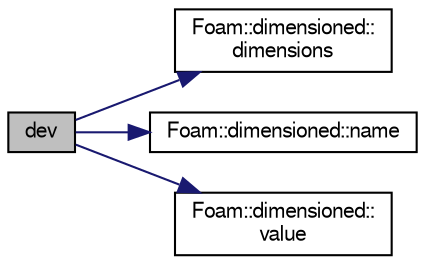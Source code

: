 digraph "dev"
{
  bgcolor="transparent";
  edge [fontname="FreeSans",fontsize="10",labelfontname="FreeSans",labelfontsize="10"];
  node [fontname="FreeSans",fontsize="10",shape=record];
  rankdir="LR";
  Node40767 [label="dev",height=0.2,width=0.4,color="black", fillcolor="grey75", style="filled", fontcolor="black"];
  Node40767 -> Node40768 [color="midnightblue",fontsize="10",style="solid",fontname="FreeSans"];
  Node40768 [label="Foam::dimensioned::\ldimensions",height=0.2,width=0.4,color="black",URL="$a26366.html#a512673c2674ca2d38885f1bb5f6994fb",tooltip="Return const reference to dimensions. "];
  Node40767 -> Node40769 [color="midnightblue",fontsize="10",style="solid",fontname="FreeSans"];
  Node40769 [label="Foam::dimensioned::name",height=0.2,width=0.4,color="black",URL="$a26366.html#ade4113569ef0db70665fded275a5e38e",tooltip="Return const reference to name. "];
  Node40767 -> Node40770 [color="midnightblue",fontsize="10",style="solid",fontname="FreeSans"];
  Node40770 [label="Foam::dimensioned::\lvalue",height=0.2,width=0.4,color="black",URL="$a26366.html#a7948200a26c85fc3a83ffa510a91d668",tooltip="Return const reference to value. "];
}
